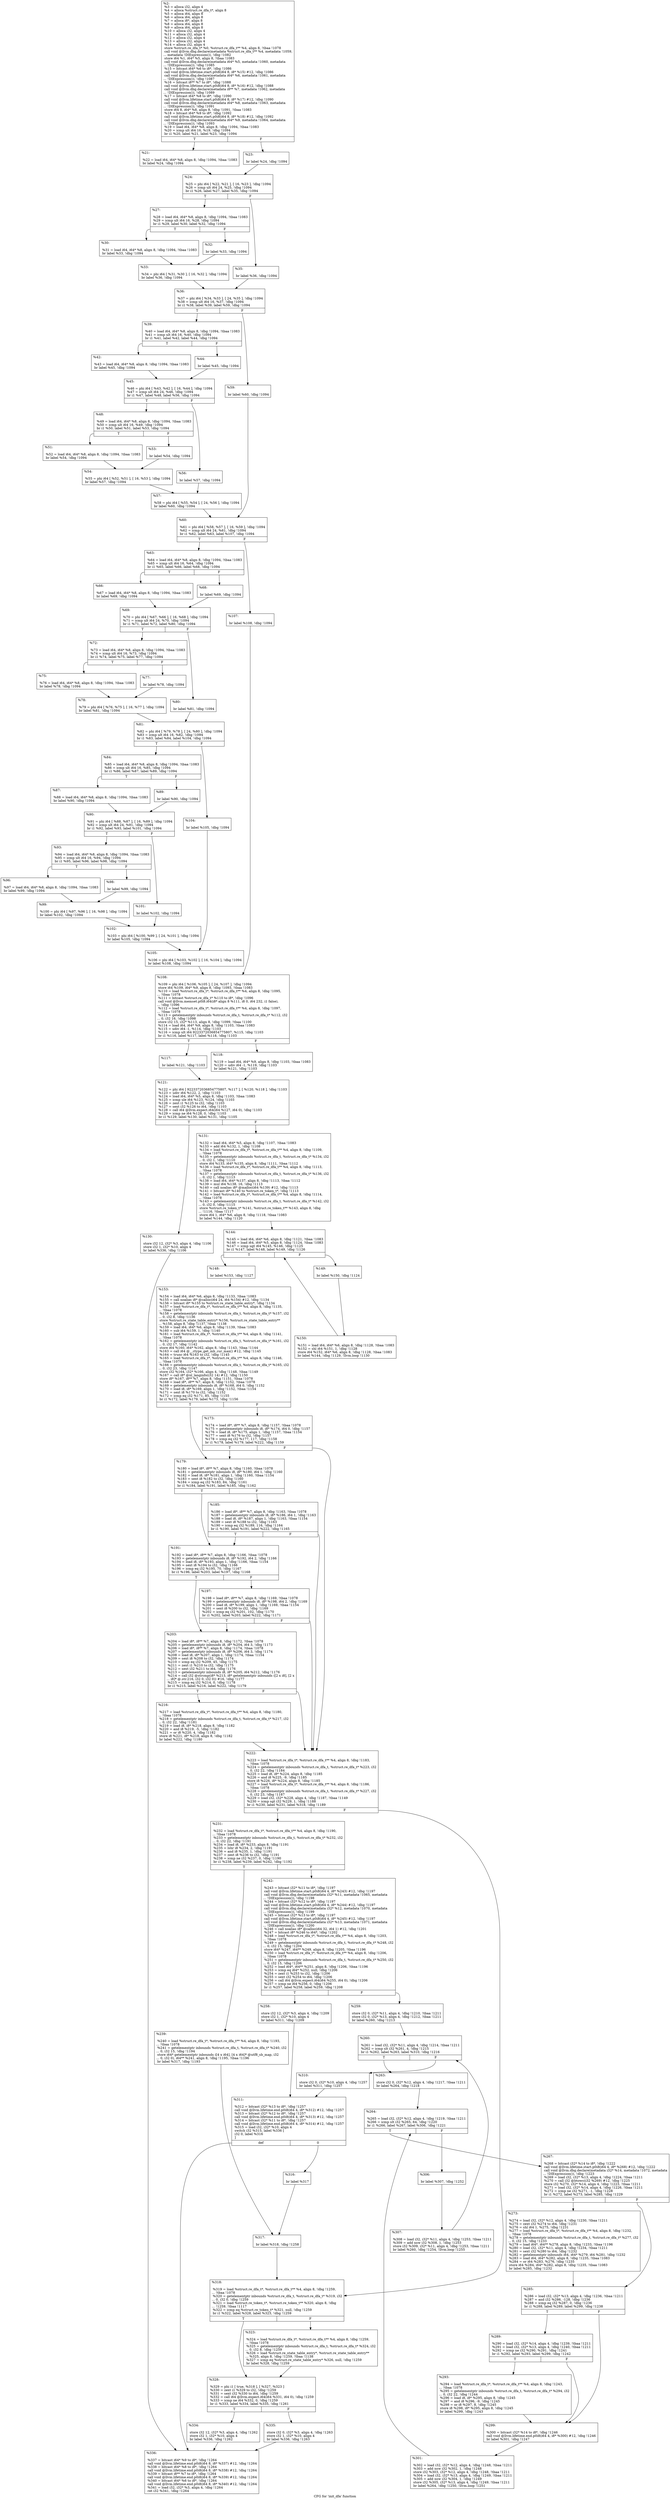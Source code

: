 digraph "CFG for 'init_dfa' function" {
	label="CFG for 'init_dfa' function";

	Node0xaa1770 [shape=record,label="{%2:\l  %3 = alloca i32, align 4\l  %4 = alloca %struct.re_dfa_t*, align 8\l  %5 = alloca i64, align 8\l  %6 = alloca i64, align 8\l  %7 = alloca i8*, align 8\l  %8 = alloca i64, align 8\l  %9 = alloca i64, align 8\l  %10 = alloca i32, align 4\l  %11 = alloca i32, align 4\l  %12 = alloca i32, align 4\l  %13 = alloca i32, align 4\l  %14 = alloca i32, align 4\l  store %struct.re_dfa_t* %0, %struct.re_dfa_t** %4, align 8, !tbaa !1078\l  call void @llvm.dbg.declare(metadata %struct.re_dfa_t** %4, metadata !1059,\l... metadata !DIExpression()), !dbg !1082\l  store i64 %1, i64* %5, align 8, !tbaa !1083\l  call void @llvm.dbg.declare(metadata i64* %5, metadata !1060, metadata\l... !DIExpression()), !dbg !1085\l  %15 = bitcast i64* %6 to i8*, !dbg !1086\l  call void @llvm.lifetime.start.p0i8(i64 8, i8* %15) #12, !dbg !1086\l  call void @llvm.dbg.declare(metadata i64* %6, metadata !1061, metadata\l... !DIExpression()), !dbg !1087\l  %16 = bitcast i8** %7 to i8*, !dbg !1088\l  call void @llvm.lifetime.start.p0i8(i64 8, i8* %16) #12, !dbg !1088\l  call void @llvm.dbg.declare(metadata i8** %7, metadata !1062, metadata\l... !DIExpression()), !dbg !1089\l  %17 = bitcast i64* %8 to i8*, !dbg !1090\l  call void @llvm.lifetime.start.p0i8(i64 8, i8* %17) #12, !dbg !1090\l  call void @llvm.dbg.declare(metadata i64* %8, metadata !1063, metadata\l... !DIExpression()), !dbg !1091\l  store i64 8, i64* %8, align 8, !dbg !1091, !tbaa !1083\l  %18 = bitcast i64* %9 to i8*, !dbg !1092\l  call void @llvm.lifetime.start.p0i8(i64 8, i8* %18) #12, !dbg !1092\l  call void @llvm.dbg.declare(metadata i64* %9, metadata !1064, metadata\l... !DIExpression()), !dbg !1093\l  %19 = load i64, i64* %8, align 8, !dbg !1094, !tbaa !1083\l  %20 = icmp ult i64 16, %19, !dbg !1094\l  br i1 %20, label %21, label %23, !dbg !1094\l|{<s0>T|<s1>F}}"];
	Node0xaa1770:s0 -> Node0xaa1b00;
	Node0xaa1770:s1 -> Node0xaa1b50;
	Node0xaa1b00 [shape=record,label="{%21:\l\l  %22 = load i64, i64* %8, align 8, !dbg !1094, !tbaa !1083\l  br label %24, !dbg !1094\l}"];
	Node0xaa1b00 -> Node0xaa1ba0;
	Node0xaa1b50 [shape=record,label="{%23:\l\l  br label %24, !dbg !1094\l}"];
	Node0xaa1b50 -> Node0xaa1ba0;
	Node0xaa1ba0 [shape=record,label="{%24:\l\l  %25 = phi i64 [ %22, %21 ], [ 16, %23 ], !dbg !1094\l  %26 = icmp ult i64 24, %25, !dbg !1094\l  br i1 %26, label %27, label %35, !dbg !1094\l|{<s0>T|<s1>F}}"];
	Node0xaa1ba0:s0 -> Node0xaa1bf0;
	Node0xaa1ba0:s1 -> Node0xaa1d30;
	Node0xaa1bf0 [shape=record,label="{%27:\l\l  %28 = load i64, i64* %8, align 8, !dbg !1094, !tbaa !1083\l  %29 = icmp ult i64 16, %28, !dbg !1094\l  br i1 %29, label %30, label %32, !dbg !1094\l|{<s0>T|<s1>F}}"];
	Node0xaa1bf0:s0 -> Node0xaa1c40;
	Node0xaa1bf0:s1 -> Node0xaa1c90;
	Node0xaa1c40 [shape=record,label="{%30:\l\l  %31 = load i64, i64* %8, align 8, !dbg !1094, !tbaa !1083\l  br label %33, !dbg !1094\l}"];
	Node0xaa1c40 -> Node0xaa1ce0;
	Node0xaa1c90 [shape=record,label="{%32:\l\l  br label %33, !dbg !1094\l}"];
	Node0xaa1c90 -> Node0xaa1ce0;
	Node0xaa1ce0 [shape=record,label="{%33:\l\l  %34 = phi i64 [ %31, %30 ], [ 16, %32 ], !dbg !1094\l  br label %36, !dbg !1094\l}"];
	Node0xaa1ce0 -> Node0xaa1d80;
	Node0xaa1d30 [shape=record,label="{%35:\l\l  br label %36, !dbg !1094\l}"];
	Node0xaa1d30 -> Node0xaa1d80;
	Node0xaa1d80 [shape=record,label="{%36:\l\l  %37 = phi i64 [ %34, %33 ], [ 24, %35 ], !dbg !1094\l  %38 = icmp ult i64 16, %37, !dbg !1094\l  br i1 %38, label %39, label %59, !dbg !1094\l|{<s0>T|<s1>F}}"];
	Node0xaa1d80:s0 -> Node0xaa1dd0;
	Node0xaa1d80:s1 -> Node0xaa20f0;
	Node0xaa1dd0 [shape=record,label="{%39:\l\l  %40 = load i64, i64* %8, align 8, !dbg !1094, !tbaa !1083\l  %41 = icmp ult i64 16, %40, !dbg !1094\l  br i1 %41, label %42, label %44, !dbg !1094\l|{<s0>T|<s1>F}}"];
	Node0xaa1dd0:s0 -> Node0xaa1e20;
	Node0xaa1dd0:s1 -> Node0xaa1e70;
	Node0xaa1e20 [shape=record,label="{%42:\l\l  %43 = load i64, i64* %8, align 8, !dbg !1094, !tbaa !1083\l  br label %45, !dbg !1094\l}"];
	Node0xaa1e20 -> Node0xaa1ec0;
	Node0xaa1e70 [shape=record,label="{%44:\l\l  br label %45, !dbg !1094\l}"];
	Node0xaa1e70 -> Node0xaa1ec0;
	Node0xaa1ec0 [shape=record,label="{%45:\l\l  %46 = phi i64 [ %43, %42 ], [ 16, %44 ], !dbg !1094\l  %47 = icmp ult i64 24, %46, !dbg !1094\l  br i1 %47, label %48, label %56, !dbg !1094\l|{<s0>T|<s1>F}}"];
	Node0xaa1ec0:s0 -> Node0xaa1f10;
	Node0xaa1ec0:s1 -> Node0xaa2050;
	Node0xaa1f10 [shape=record,label="{%48:\l\l  %49 = load i64, i64* %8, align 8, !dbg !1094, !tbaa !1083\l  %50 = icmp ult i64 16, %49, !dbg !1094\l  br i1 %50, label %51, label %53, !dbg !1094\l|{<s0>T|<s1>F}}"];
	Node0xaa1f10:s0 -> Node0xaa1f60;
	Node0xaa1f10:s1 -> Node0xaa1fb0;
	Node0xaa1f60 [shape=record,label="{%51:\l\l  %52 = load i64, i64* %8, align 8, !dbg !1094, !tbaa !1083\l  br label %54, !dbg !1094\l}"];
	Node0xaa1f60 -> Node0xaa2000;
	Node0xaa1fb0 [shape=record,label="{%53:\l\l  br label %54, !dbg !1094\l}"];
	Node0xaa1fb0 -> Node0xaa2000;
	Node0xaa2000 [shape=record,label="{%54:\l\l  %55 = phi i64 [ %52, %51 ], [ 16, %53 ], !dbg !1094\l  br label %57, !dbg !1094\l}"];
	Node0xaa2000 -> Node0xaa20a0;
	Node0xaa2050 [shape=record,label="{%56:\l\l  br label %57, !dbg !1094\l}"];
	Node0xaa2050 -> Node0xaa20a0;
	Node0xaa20a0 [shape=record,label="{%57:\l\l  %58 = phi i64 [ %55, %54 ], [ 24, %56 ], !dbg !1094\l  br label %60, !dbg !1094\l}"];
	Node0xaa20a0 -> Node0xaa2140;
	Node0xaa20f0 [shape=record,label="{%59:\l\l  br label %60, !dbg !1094\l}"];
	Node0xaa20f0 -> Node0xaa2140;
	Node0xaa2140 [shape=record,label="{%60:\l\l  %61 = phi i64 [ %58, %57 ], [ 16, %59 ], !dbg !1094\l  %62 = icmp ult i64 24, %61, !dbg !1094\l  br i1 %62, label %63, label %107, !dbg !1094\l|{<s0>T|<s1>F}}"];
	Node0xaa2140:s0 -> Node0xaa2190;
	Node0xaa2140:s1 -> Node0xaa2870;
	Node0xaa2190 [shape=record,label="{%63:\l\l  %64 = load i64, i64* %8, align 8, !dbg !1094, !tbaa !1083\l  %65 = icmp ult i64 16, %64, !dbg !1094\l  br i1 %65, label %66, label %68, !dbg !1094\l|{<s0>T|<s1>F}}"];
	Node0xaa2190:s0 -> Node0xaa21e0;
	Node0xaa2190:s1 -> Node0xaa2230;
	Node0xaa21e0 [shape=record,label="{%66:\l\l  %67 = load i64, i64* %8, align 8, !dbg !1094, !tbaa !1083\l  br label %69, !dbg !1094\l}"];
	Node0xaa21e0 -> Node0xaa2280;
	Node0xaa2230 [shape=record,label="{%68:\l\l  br label %69, !dbg !1094\l}"];
	Node0xaa2230 -> Node0xaa2280;
	Node0xaa2280 [shape=record,label="{%69:\l\l  %70 = phi i64 [ %67, %66 ], [ 16, %68 ], !dbg !1094\l  %71 = icmp ult i64 24, %70, !dbg !1094\l  br i1 %71, label %72, label %80, !dbg !1094\l|{<s0>T|<s1>F}}"];
	Node0xaa2280:s0 -> Node0xaa22d0;
	Node0xaa2280:s1 -> Node0xaa2410;
	Node0xaa22d0 [shape=record,label="{%72:\l\l  %73 = load i64, i64* %8, align 8, !dbg !1094, !tbaa !1083\l  %74 = icmp ult i64 16, %73, !dbg !1094\l  br i1 %74, label %75, label %77, !dbg !1094\l|{<s0>T|<s1>F}}"];
	Node0xaa22d0:s0 -> Node0xaa2320;
	Node0xaa22d0:s1 -> Node0xaa2370;
	Node0xaa2320 [shape=record,label="{%75:\l\l  %76 = load i64, i64* %8, align 8, !dbg !1094, !tbaa !1083\l  br label %78, !dbg !1094\l}"];
	Node0xaa2320 -> Node0xaa23c0;
	Node0xaa2370 [shape=record,label="{%77:\l\l  br label %78, !dbg !1094\l}"];
	Node0xaa2370 -> Node0xaa23c0;
	Node0xaa23c0 [shape=record,label="{%78:\l\l  %79 = phi i64 [ %76, %75 ], [ 16, %77 ], !dbg !1094\l  br label %81, !dbg !1094\l}"];
	Node0xaa23c0 -> Node0xaa2460;
	Node0xaa2410 [shape=record,label="{%80:\l\l  br label %81, !dbg !1094\l}"];
	Node0xaa2410 -> Node0xaa2460;
	Node0xaa2460 [shape=record,label="{%81:\l\l  %82 = phi i64 [ %79, %78 ], [ 24, %80 ], !dbg !1094\l  %83 = icmp ult i64 16, %82, !dbg !1094\l  br i1 %83, label %84, label %104, !dbg !1094\l|{<s0>T|<s1>F}}"];
	Node0xaa2460:s0 -> Node0xaa24b0;
	Node0xaa2460:s1 -> Node0xaa27d0;
	Node0xaa24b0 [shape=record,label="{%84:\l\l  %85 = load i64, i64* %8, align 8, !dbg !1094, !tbaa !1083\l  %86 = icmp ult i64 16, %85, !dbg !1094\l  br i1 %86, label %87, label %89, !dbg !1094\l|{<s0>T|<s1>F}}"];
	Node0xaa24b0:s0 -> Node0xaa2500;
	Node0xaa24b0:s1 -> Node0xaa2550;
	Node0xaa2500 [shape=record,label="{%87:\l\l  %88 = load i64, i64* %8, align 8, !dbg !1094, !tbaa !1083\l  br label %90, !dbg !1094\l}"];
	Node0xaa2500 -> Node0xaa25a0;
	Node0xaa2550 [shape=record,label="{%89:\l\l  br label %90, !dbg !1094\l}"];
	Node0xaa2550 -> Node0xaa25a0;
	Node0xaa25a0 [shape=record,label="{%90:\l\l  %91 = phi i64 [ %88, %87 ], [ 16, %89 ], !dbg !1094\l  %92 = icmp ult i64 24, %91, !dbg !1094\l  br i1 %92, label %93, label %101, !dbg !1094\l|{<s0>T|<s1>F}}"];
	Node0xaa25a0:s0 -> Node0xaa25f0;
	Node0xaa25a0:s1 -> Node0xaa2730;
	Node0xaa25f0 [shape=record,label="{%93:\l\l  %94 = load i64, i64* %8, align 8, !dbg !1094, !tbaa !1083\l  %95 = icmp ult i64 16, %94, !dbg !1094\l  br i1 %95, label %96, label %98, !dbg !1094\l|{<s0>T|<s1>F}}"];
	Node0xaa25f0:s0 -> Node0xaa2640;
	Node0xaa25f0:s1 -> Node0xaa2690;
	Node0xaa2640 [shape=record,label="{%96:\l\l  %97 = load i64, i64* %8, align 8, !dbg !1094, !tbaa !1083\l  br label %99, !dbg !1094\l}"];
	Node0xaa2640 -> Node0xaa26e0;
	Node0xaa2690 [shape=record,label="{%98:\l\l  br label %99, !dbg !1094\l}"];
	Node0xaa2690 -> Node0xaa26e0;
	Node0xaa26e0 [shape=record,label="{%99:\l\l  %100 = phi i64 [ %97, %96 ], [ 16, %98 ], !dbg !1094\l  br label %102, !dbg !1094\l}"];
	Node0xaa26e0 -> Node0xaa2780;
	Node0xaa2730 [shape=record,label="{%101:\l\l  br label %102, !dbg !1094\l}"];
	Node0xaa2730 -> Node0xaa2780;
	Node0xaa2780 [shape=record,label="{%102:\l\l  %103 = phi i64 [ %100, %99 ], [ 24, %101 ], !dbg !1094\l  br label %105, !dbg !1094\l}"];
	Node0xaa2780 -> Node0xaa2820;
	Node0xaa27d0 [shape=record,label="{%104:\l\l  br label %105, !dbg !1094\l}"];
	Node0xaa27d0 -> Node0xaa2820;
	Node0xaa2820 [shape=record,label="{%105:\l\l  %106 = phi i64 [ %103, %102 ], [ 16, %104 ], !dbg !1094\l  br label %108, !dbg !1094\l}"];
	Node0xaa2820 -> Node0xaa28c0;
	Node0xaa2870 [shape=record,label="{%107:\l\l  br label %108, !dbg !1094\l}"];
	Node0xaa2870 -> Node0xaa28c0;
	Node0xaa28c0 [shape=record,label="{%108:\l\l  %109 = phi i64 [ %106, %105 ], [ 24, %107 ], !dbg !1094\l  store i64 %109, i64* %9, align 8, !dbg !1093, !tbaa !1083\l  %110 = load %struct.re_dfa_t*, %struct.re_dfa_t** %4, align 8, !dbg !1095,\l... !tbaa !1078\l  %111 = bitcast %struct.re_dfa_t* %110 to i8*, !dbg !1096\l  call void @llvm.memset.p0i8.i64(i8* align 8 %111, i8 0, i64 232, i1 false),\l... !dbg !1096\l  %112 = load %struct.re_dfa_t*, %struct.re_dfa_t** %4, align 8, !dbg !1097,\l... !tbaa !1078\l  %113 = getelementptr inbounds %struct.re_dfa_t, %struct.re_dfa_t* %112, i32\l... 0, i32 16, !dbg !1098\l  store i32 15, i32* %113, align 8, !dbg !1099, !tbaa !1100\l  %114 = load i64, i64* %9, align 8, !dbg !1103, !tbaa !1083\l  %115 = udiv i64 -1, %114, !dbg !1103\l  %116 = icmp ult i64 9223372036854775807, %115, !dbg !1103\l  br i1 %116, label %117, label %118, !dbg !1103\l|{<s0>T|<s1>F}}"];
	Node0xaa28c0:s0 -> Node0xaa2910;
	Node0xaa28c0:s1 -> Node0xaa2960;
	Node0xaa2910 [shape=record,label="{%117:\l\l  br label %121, !dbg !1103\l}"];
	Node0xaa2910 -> Node0xaa29b0;
	Node0xaa2960 [shape=record,label="{%118:\l\l  %119 = load i64, i64* %9, align 8, !dbg !1103, !tbaa !1083\l  %120 = udiv i64 -1, %119, !dbg !1103\l  br label %121, !dbg !1103\l}"];
	Node0xaa2960 -> Node0xaa29b0;
	Node0xaa29b0 [shape=record,label="{%121:\l\l  %122 = phi i64 [ 9223372036854775807, %117 ], [ %120, %118 ], !dbg !1103\l  %123 = udiv i64 %122, 2, !dbg !1103\l  %124 = load i64, i64* %5, align 8, !dbg !1103, !tbaa !1083\l  %125 = icmp ule i64 %123, %124, !dbg !1103\l  %126 = zext i1 %125 to i32, !dbg !1103\l  %127 = sext i32 %126 to i64, !dbg !1103\l  %128 = call i64 @llvm.expect.i64(i64 %127, i64 0), !dbg !1103\l  %129 = icmp ne i64 %128, 0, !dbg !1103\l  br i1 %129, label %130, label %131, !dbg !1105\l|{<s0>T|<s1>F}}"];
	Node0xaa29b0:s0 -> Node0xaa2a00;
	Node0xaa29b0:s1 -> Node0xaa2a50;
	Node0xaa2a00 [shape=record,label="{%130:\l\l  store i32 12, i32* %3, align 4, !dbg !1106\l  store i32 1, i32* %10, align 4\l  br label %336, !dbg !1106\l}"];
	Node0xaa2a00 -> Node0xaa36d0;
	Node0xaa2a50 [shape=record,label="{%131:\l\l  %132 = load i64, i64* %5, align 8, !dbg !1107, !tbaa !1083\l  %133 = add i64 %132, 1, !dbg !1108\l  %134 = load %struct.re_dfa_t*, %struct.re_dfa_t** %4, align 8, !dbg !1109,\l... !tbaa !1078\l  %135 = getelementptr inbounds %struct.re_dfa_t, %struct.re_dfa_t* %134, i32\l... 0, i32 1, !dbg !1110\l  store i64 %133, i64* %135, align 8, !dbg !1111, !tbaa !1112\l  %136 = load %struct.re_dfa_t*, %struct.re_dfa_t** %4, align 8, !dbg !1113,\l... !tbaa !1078\l  %137 = getelementptr inbounds %struct.re_dfa_t, %struct.re_dfa_t* %136, i32\l... 0, i32 1, !dbg !1113\l  %138 = load i64, i64* %137, align 8, !dbg !1113, !tbaa !1112\l  %139 = mul i64 %138, 16, !dbg !1113\l  %140 = call noalias i8* @malloc(i64 %139) #12, !dbg !1113\l  %141 = bitcast i8* %140 to %struct.re_token_t*, !dbg !1113\l  %142 = load %struct.re_dfa_t*, %struct.re_dfa_t** %4, align 8, !dbg !1114,\l... !tbaa !1078\l  %143 = getelementptr inbounds %struct.re_dfa_t, %struct.re_dfa_t* %142, i32\l... 0, i32 0, !dbg !1115\l  store %struct.re_token_t* %141, %struct.re_token_t** %143, align 8, !dbg\l... !1116, !tbaa !1117\l  store i64 1, i64* %6, align 8, !dbg !1118, !tbaa !1083\l  br label %144, !dbg !1120\l}"];
	Node0xaa2a50 -> Node0xaa2aa0;
	Node0xaa2aa0 [shape=record,label="{%144:\l\l  %145 = load i64, i64* %6, align 8, !dbg !1121, !tbaa !1083\l  %146 = load i64, i64* %5, align 8, !dbg !1124, !tbaa !1083\l  %147 = icmp ugt i64 %145, %146, !dbg !1125\l  br i1 %147, label %148, label %149, !dbg !1126\l|{<s0>T|<s1>F}}"];
	Node0xaa2aa0:s0 -> Node0xaa2af0;
	Node0xaa2aa0:s1 -> Node0xaa2b40;
	Node0xaa2af0 [shape=record,label="{%148:\l\l  br label %153, !dbg !1127\l}"];
	Node0xaa2af0 -> Node0xaa2be0;
	Node0xaa2b40 [shape=record,label="{%149:\l\l  br label %150, !dbg !1124\l}"];
	Node0xaa2b40 -> Node0xaa2b90;
	Node0xaa2b90 [shape=record,label="{%150:\l\l  %151 = load i64, i64* %6, align 8, !dbg !1128, !tbaa !1083\l  %152 = shl i64 %151, 1, !dbg !1128\l  store i64 %152, i64* %6, align 8, !dbg !1128, !tbaa !1083\l  br label %144, !dbg !1129, !llvm.loop !1130\l}"];
	Node0xaa2b90 -> Node0xaa2aa0;
	Node0xaa2be0 [shape=record,label="{%153:\l\l  %154 = load i64, i64* %6, align 8, !dbg !1133, !tbaa !1083\l  %155 = call noalias i8* @calloc(i64 24, i64 %154) #12, !dbg !1134\l  %156 = bitcast i8* %155 to %struct.re_state_table_entry*, !dbg !1134\l  %157 = load %struct.re_dfa_t*, %struct.re_dfa_t** %4, align 8, !dbg !1135,\l... !tbaa !1078\l  %158 = getelementptr inbounds %struct.re_dfa_t, %struct.re_dfa_t* %157, i32\l... 0, i32 8, !dbg !1136\l  store %struct.re_state_table_entry* %156, %struct.re_state_table_entry**\l... %158, align 8, !dbg !1137, !tbaa !1138\l  %159 = load i64, i64* %6, align 8, !dbg !1139, !tbaa !1083\l  %160 = sub i64 %159, 1, !dbg !1140\l  %161 = load %struct.re_dfa_t*, %struct.re_dfa_t** %4, align 8, !dbg !1141,\l... !tbaa !1078\l  %162 = getelementptr inbounds %struct.re_dfa_t, %struct.re_dfa_t* %161, i32\l... 0, i32 17, !dbg !1142\l  store i64 %160, i64* %162, align 8, !dbg !1143, !tbaa !1144\l  %163 = call i64 @__ctype_get_mb_cur_max() #12, !dbg !1145\l  %164 = trunc i64 %163 to i32, !dbg !1145\l  %165 = load %struct.re_dfa_t*, %struct.re_dfa_t** %4, align 8, !dbg !1146,\l... !tbaa !1078\l  %166 = getelementptr inbounds %struct.re_dfa_t, %struct.re_dfa_t* %165, i32\l... 0, i32 23, !dbg !1147\l  store i32 %164, i32* %166, align 4, !dbg !1148, !tbaa !1149\l  %167 = call i8* @nl_langinfo(i32 14) #12, !dbg !1150\l  store i8* %167, i8** %7, align 8, !dbg !1151, !tbaa !1078\l  %168 = load i8*, i8** %7, align 8, !dbg !1152, !tbaa !1078\l  %169 = getelementptr inbounds i8, i8* %168, i64 0, !dbg !1152\l  %170 = load i8, i8* %169, align 1, !dbg !1152, !tbaa !1154\l  %171 = sext i8 %170 to i32, !dbg !1152\l  %172 = icmp eq i32 %171, 85, !dbg !1155\l  br i1 %172, label %179, label %173, !dbg !1156\l|{<s0>T|<s1>F}}"];
	Node0xaa2be0:s0 -> Node0xaa2c80;
	Node0xaa2be0:s1 -> Node0xaa2c30;
	Node0xaa2c30 [shape=record,label="{%173:\l\l  %174 = load i8*, i8** %7, align 8, !dbg !1157, !tbaa !1078\l  %175 = getelementptr inbounds i8, i8* %174, i64 0, !dbg !1157\l  %176 = load i8, i8* %175, align 1, !dbg !1157, !tbaa !1154\l  %177 = sext i8 %176 to i32, !dbg !1157\l  %178 = icmp eq i32 %177, 117, !dbg !1158\l  br i1 %178, label %179, label %222, !dbg !1159\l|{<s0>T|<s1>F}}"];
	Node0xaa2c30:s0 -> Node0xaa2c80;
	Node0xaa2c30:s1 -> Node0xaa2e60;
	Node0xaa2c80 [shape=record,label="{%179:\l\l  %180 = load i8*, i8** %7, align 8, !dbg !1160, !tbaa !1078\l  %181 = getelementptr inbounds i8, i8* %180, i64 1, !dbg !1160\l  %182 = load i8, i8* %181, align 1, !dbg !1160, !tbaa !1154\l  %183 = sext i8 %182 to i32, !dbg !1160\l  %184 = icmp eq i32 %183, 84, !dbg !1161\l  br i1 %184, label %191, label %185, !dbg !1162\l|{<s0>T|<s1>F}}"];
	Node0xaa2c80:s0 -> Node0xaa2d20;
	Node0xaa2c80:s1 -> Node0xaa2cd0;
	Node0xaa2cd0 [shape=record,label="{%185:\l\l  %186 = load i8*, i8** %7, align 8, !dbg !1163, !tbaa !1078\l  %187 = getelementptr inbounds i8, i8* %186, i64 1, !dbg !1163\l  %188 = load i8, i8* %187, align 1, !dbg !1163, !tbaa !1154\l  %189 = sext i8 %188 to i32, !dbg !1163\l  %190 = icmp eq i32 %189, 116, !dbg !1164\l  br i1 %190, label %191, label %222, !dbg !1165\l|{<s0>T|<s1>F}}"];
	Node0xaa2cd0:s0 -> Node0xaa2d20;
	Node0xaa2cd0:s1 -> Node0xaa2e60;
	Node0xaa2d20 [shape=record,label="{%191:\l\l  %192 = load i8*, i8** %7, align 8, !dbg !1166, !tbaa !1078\l  %193 = getelementptr inbounds i8, i8* %192, i64 2, !dbg !1166\l  %194 = load i8, i8* %193, align 1, !dbg !1166, !tbaa !1154\l  %195 = sext i8 %194 to i32, !dbg !1166\l  %196 = icmp eq i32 %195, 70, !dbg !1167\l  br i1 %196, label %203, label %197, !dbg !1168\l|{<s0>T|<s1>F}}"];
	Node0xaa2d20:s0 -> Node0xaa2dc0;
	Node0xaa2d20:s1 -> Node0xaa2d70;
	Node0xaa2d70 [shape=record,label="{%197:\l\l  %198 = load i8*, i8** %7, align 8, !dbg !1169, !tbaa !1078\l  %199 = getelementptr inbounds i8, i8* %198, i64 2, !dbg !1169\l  %200 = load i8, i8* %199, align 1, !dbg !1169, !tbaa !1154\l  %201 = sext i8 %200 to i32, !dbg !1169\l  %202 = icmp eq i32 %201, 102, !dbg !1170\l  br i1 %202, label %203, label %222, !dbg !1171\l|{<s0>T|<s1>F}}"];
	Node0xaa2d70:s0 -> Node0xaa2dc0;
	Node0xaa2d70:s1 -> Node0xaa2e60;
	Node0xaa2dc0 [shape=record,label="{%203:\l\l  %204 = load i8*, i8** %7, align 8, !dbg !1172, !tbaa !1078\l  %205 = getelementptr inbounds i8, i8* %204, i64 3, !dbg !1173\l  %206 = load i8*, i8** %7, align 8, !dbg !1174, !tbaa !1078\l  %207 = getelementptr inbounds i8, i8* %206, i64 3, !dbg !1174\l  %208 = load i8, i8* %207, align 1, !dbg !1174, !tbaa !1154\l  %209 = sext i8 %208 to i32, !dbg !1174\l  %210 = icmp eq i32 %209, 45, !dbg !1175\l  %211 = zext i1 %210 to i32, !dbg !1175\l  %212 = sext i32 %211 to i64, !dbg !1176\l  %213 = getelementptr inbounds i8, i8* %205, i64 %212, !dbg !1176\l  %214 = call i32 @strcmp(i8* %213, i8* getelementptr inbounds ([2 x i8], [2 x\l... i8]* @.str.216, i32 0, i32 0)) #16, !dbg !1177\l  %215 = icmp eq i32 %214, 0, !dbg !1178\l  br i1 %215, label %216, label %222, !dbg !1179\l|{<s0>T|<s1>F}}"];
	Node0xaa2dc0:s0 -> Node0xaa2e10;
	Node0xaa2dc0:s1 -> Node0xaa2e60;
	Node0xaa2e10 [shape=record,label="{%216:\l\l  %217 = load %struct.re_dfa_t*, %struct.re_dfa_t** %4, align 8, !dbg !1180,\l... !tbaa !1078\l  %218 = getelementptr inbounds %struct.re_dfa_t, %struct.re_dfa_t* %217, i32\l... 0, i32 22, !dbg !1181\l  %219 = load i8, i8* %218, align 8, !dbg !1182\l  %220 = and i8 %219, -5, !dbg !1182\l  %221 = or i8 %220, 4, !dbg !1182\l  store i8 %221, i8* %218, align 8, !dbg !1182\l  br label %222, !dbg !1180\l}"];
	Node0xaa2e10 -> Node0xaa2e60;
	Node0xaa2e60 [shape=record,label="{%222:\l\l  %223 = load %struct.re_dfa_t*, %struct.re_dfa_t** %4, align 8, !dbg !1183,\l... !tbaa !1078\l  %224 = getelementptr inbounds %struct.re_dfa_t, %struct.re_dfa_t* %223, i32\l... 0, i32 22, !dbg !1184\l  %225 = load i8, i8* %224, align 8, !dbg !1185\l  %226 = and i8 %225, -9, !dbg !1185\l  store i8 %226, i8* %224, align 8, !dbg !1185\l  %227 = load %struct.re_dfa_t*, %struct.re_dfa_t** %4, align 8, !dbg !1186,\l... !tbaa !1078\l  %228 = getelementptr inbounds %struct.re_dfa_t, %struct.re_dfa_t* %227, i32\l... 0, i32 23, !dbg !1187\l  %229 = load i32, i32* %228, align 4, !dbg !1187, !tbaa !1149\l  %230 = icmp sgt i32 %229, 1, !dbg !1188\l  br i1 %230, label %231, label %318, !dbg !1189\l|{<s0>T|<s1>F}}"];
	Node0xaa2e60:s0 -> Node0xaa2eb0;
	Node0xaa2e60:s1 -> Node0xaa3540;
	Node0xaa2eb0 [shape=record,label="{%231:\l\l  %232 = load %struct.re_dfa_t*, %struct.re_dfa_t** %4, align 8, !dbg !1190,\l... !tbaa !1078\l  %233 = getelementptr inbounds %struct.re_dfa_t, %struct.re_dfa_t* %232, i32\l... 0, i32 22, !dbg !1191\l  %234 = load i8, i8* %233, align 8, !dbg !1191\l  %235 = lshr i8 %234, 2, !dbg !1191\l  %236 = and i8 %235, 1, !dbg !1191\l  %237 = zext i8 %236 to i32, !dbg !1191\l  %238 = icmp ne i32 %237, 0, !dbg !1190\l  br i1 %238, label %239, label %242, !dbg !1192\l|{<s0>T|<s1>F}}"];
	Node0xaa2eb0:s0 -> Node0xaa2f00;
	Node0xaa2eb0:s1 -> Node0xaa2f50;
	Node0xaa2f00 [shape=record,label="{%239:\l\l  %240 = load %struct.re_dfa_t*, %struct.re_dfa_t** %4, align 8, !dbg !1193,\l... !tbaa !1078\l  %241 = getelementptr inbounds %struct.re_dfa_t, %struct.re_dfa_t* %240, i32\l... 0, i32 15, !dbg !1194\l  store i64* getelementptr inbounds ([4 x i64], [4 x i64]* @utf8_sb_map, i32\l... 0, i32 0), i64** %241, align 8, !dbg !1195, !tbaa !1196\l  br label %317, !dbg !1193\l}"];
	Node0xaa2f00 -> Node0xaa34f0;
	Node0xaa2f50 [shape=record,label="{%242:\l\l  %243 = bitcast i32* %11 to i8*, !dbg !1197\l  call void @llvm.lifetime.start.p0i8(i64 4, i8* %243) #12, !dbg !1197\l  call void @llvm.dbg.declare(metadata i32* %11, metadata !1065, metadata\l... !DIExpression()), !dbg !1198\l  %244 = bitcast i32* %12 to i8*, !dbg !1197\l  call void @llvm.lifetime.start.p0i8(i64 4, i8* %244) #12, !dbg !1197\l  call void @llvm.dbg.declare(metadata i32* %12, metadata !1070, metadata\l... !DIExpression()), !dbg !1199\l  %245 = bitcast i32* %13 to i8*, !dbg !1197\l  call void @llvm.lifetime.start.p0i8(i64 4, i8* %245) #12, !dbg !1197\l  call void @llvm.dbg.declare(metadata i32* %13, metadata !1071, metadata\l... !DIExpression()), !dbg !1200\l  %246 = call noalias i8* @calloc(i64 32, i64 1) #12, !dbg !1201\l  %247 = bitcast i8* %246 to i64*, !dbg !1202\l  %248 = load %struct.re_dfa_t*, %struct.re_dfa_t** %4, align 8, !dbg !1203,\l... !tbaa !1078\l  %249 = getelementptr inbounds %struct.re_dfa_t, %struct.re_dfa_t* %248, i32\l... 0, i32 15, !dbg !1204\l  store i64* %247, i64** %249, align 8, !dbg !1205, !tbaa !1196\l  %250 = load %struct.re_dfa_t*, %struct.re_dfa_t** %4, align 8, !dbg !1206,\l... !tbaa !1078\l  %251 = getelementptr inbounds %struct.re_dfa_t, %struct.re_dfa_t* %250, i32\l... 0, i32 15, !dbg !1206\l  %252 = load i64*, i64** %251, align 8, !dbg !1206, !tbaa !1196\l  %253 = icmp eq i64* %252, null, !dbg !1206\l  %254 = zext i1 %253 to i32, !dbg !1206\l  %255 = sext i32 %254 to i64, !dbg !1206\l  %256 = call i64 @llvm.expect.i64(i64 %255, i64 0), !dbg !1206\l  %257 = icmp ne i64 %256, 0, !dbg !1206\l  br i1 %257, label %258, label %259, !dbg !1208\l|{<s0>T|<s1>F}}"];
	Node0xaa2f50:s0 -> Node0xaa2fa0;
	Node0xaa2f50:s1 -> Node0xaa2ff0;
	Node0xaa2fa0 [shape=record,label="{%258:\l\l  store i32 12, i32* %3, align 4, !dbg !1209\l  store i32 1, i32* %10, align 4\l  br label %311, !dbg !1209\l}"];
	Node0xaa2fa0 -> Node0xaa3450;
	Node0xaa2ff0 [shape=record,label="{%259:\l\l  store i32 0, i32* %11, align 4, !dbg !1210, !tbaa !1211\l  store i32 0, i32* %13, align 4, !dbg !1212, !tbaa !1211\l  br label %260, !dbg !1213\l}"];
	Node0xaa2ff0 -> Node0xaa3040;
	Node0xaa3040 [shape=record,label="{%260:\l\l  %261 = load i32, i32* %11, align 4, !dbg !1214, !tbaa !1211\l  %262 = icmp slt i32 %261, 4, !dbg !1215\l  br i1 %262, label %263, label %310, !dbg !1216\l|{<s0>T|<s1>F}}"];
	Node0xaa3040:s0 -> Node0xaa3090;
	Node0xaa3040:s1 -> Node0xaa3400;
	Node0xaa3090 [shape=record,label="{%263:\l\l  store i32 0, i32* %12, align 4, !dbg !1217, !tbaa !1211\l  br label %264, !dbg !1218\l}"];
	Node0xaa3090 -> Node0xaa30e0;
	Node0xaa30e0 [shape=record,label="{%264:\l\l  %265 = load i32, i32* %12, align 4, !dbg !1219, !tbaa !1211\l  %266 = icmp slt i32 %265, 64, !dbg !1220\l  br i1 %266, label %267, label %306, !dbg !1221\l|{<s0>T|<s1>F}}"];
	Node0xaa30e0:s0 -> Node0xaa3130;
	Node0xaa30e0:s1 -> Node0xaa3360;
	Node0xaa3130 [shape=record,label="{%267:\l\l  %268 = bitcast i32* %14 to i8*, !dbg !1222\l  call void @llvm.lifetime.start.p0i8(i64 4, i8* %268) #12, !dbg !1222\l  call void @llvm.dbg.declare(metadata i32* %14, metadata !1072, metadata\l... !DIExpression()), !dbg !1223\l  %269 = load i32, i32* %13, align 4, !dbg !1224, !tbaa !1211\l  %270 = call i32 @btowc(i32 %269) #12, !dbg !1225\l  store i32 %270, i32* %14, align 4, !dbg !1223, !tbaa !1211\l  %271 = load i32, i32* %14, align 4, !dbg !1226, !tbaa !1211\l  %272 = icmp ne i32 %271, -1, !dbg !1228\l  br i1 %272, label %273, label %285, !dbg !1229\l|{<s0>T|<s1>F}}"];
	Node0xaa3130:s0 -> Node0xaa3180;
	Node0xaa3130:s1 -> Node0xaa31d0;
	Node0xaa3180 [shape=record,label="{%273:\l\l  %274 = load i32, i32* %12, align 4, !dbg !1230, !tbaa !1211\l  %275 = zext i32 %274 to i64, !dbg !1231\l  %276 = shl i64 1, %275, !dbg !1231\l  %277 = load %struct.re_dfa_t*, %struct.re_dfa_t** %4, align 8, !dbg !1232,\l... !tbaa !1078\l  %278 = getelementptr inbounds %struct.re_dfa_t, %struct.re_dfa_t* %277, i32\l... 0, i32 15, !dbg !1233\l  %279 = load i64*, i64** %278, align 8, !dbg !1233, !tbaa !1196\l  %280 = load i32, i32* %11, align 4, !dbg !1234, !tbaa !1211\l  %281 = sext i32 %280 to i64, !dbg !1232\l  %282 = getelementptr inbounds i64, i64* %279, i64 %281, !dbg !1232\l  %283 = load i64, i64* %282, align 8, !dbg !1235, !tbaa !1083\l  %284 = or i64 %283, %276, !dbg !1235\l  store i64 %284, i64* %282, align 8, !dbg !1235, !tbaa !1083\l  br label %285, !dbg !1232\l}"];
	Node0xaa3180 -> Node0xaa31d0;
	Node0xaa31d0 [shape=record,label="{%285:\l\l  %286 = load i32, i32* %13, align 4, !dbg !1236, !tbaa !1211\l  %287 = and i32 %286, -128, !dbg !1236\l  %288 = icmp eq i32 %287, 0, !dbg !1236\l  br i1 %288, label %289, label %299, !dbg !1238\l|{<s0>T|<s1>F}}"];
	Node0xaa31d0:s0 -> Node0xaa3220;
	Node0xaa31d0:s1 -> Node0xaa32c0;
	Node0xaa3220 [shape=record,label="{%289:\l\l  %290 = load i32, i32* %14, align 4, !dbg !1239, !tbaa !1211\l  %291 = load i32, i32* %13, align 4, !dbg !1240, !tbaa !1211\l  %292 = icmp ne i32 %290, %291, !dbg !1241\l  br i1 %292, label %293, label %299, !dbg !1242\l|{<s0>T|<s1>F}}"];
	Node0xaa3220:s0 -> Node0xaa3270;
	Node0xaa3220:s1 -> Node0xaa32c0;
	Node0xaa3270 [shape=record,label="{%293:\l\l  %294 = load %struct.re_dfa_t*, %struct.re_dfa_t** %4, align 8, !dbg !1243,\l... !tbaa !1078\l  %295 = getelementptr inbounds %struct.re_dfa_t, %struct.re_dfa_t* %294, i32\l... 0, i32 22, !dbg !1244\l  %296 = load i8, i8* %295, align 8, !dbg !1245\l  %297 = and i8 %296, -9, !dbg !1245\l  %298 = or i8 %297, 8, !dbg !1245\l  store i8 %298, i8* %295, align 8, !dbg !1245\l  br label %299, !dbg !1243\l}"];
	Node0xaa3270 -> Node0xaa32c0;
	Node0xaa32c0 [shape=record,label="{%299:\l\l  %300 = bitcast i32* %14 to i8*, !dbg !1246\l  call void @llvm.lifetime.end.p0i8(i64 4, i8* %300) #12, !dbg !1246\l  br label %301, !dbg !1247\l}"];
	Node0xaa32c0 -> Node0xaa3310;
	Node0xaa3310 [shape=record,label="{%301:\l\l  %302 = load i32, i32* %12, align 4, !dbg !1248, !tbaa !1211\l  %303 = add nsw i32 %302, 1, !dbg !1248\l  store i32 %303, i32* %12, align 4, !dbg !1248, !tbaa !1211\l  %304 = load i32, i32* %13, align 4, !dbg !1249, !tbaa !1211\l  %305 = add nsw i32 %304, 1, !dbg !1249\l  store i32 %305, i32* %13, align 4, !dbg !1249, !tbaa !1211\l  br label %264, !dbg !1250, !llvm.loop !1251\l}"];
	Node0xaa3310 -> Node0xaa30e0;
	Node0xaa3360 [shape=record,label="{%306:\l\l  br label %307, !dbg !1252\l}"];
	Node0xaa3360 -> Node0xaa33b0;
	Node0xaa33b0 [shape=record,label="{%307:\l\l  %308 = load i32, i32* %11, align 4, !dbg !1253, !tbaa !1211\l  %309 = add nsw i32 %308, 1, !dbg !1253\l  store i32 %309, i32* %11, align 4, !dbg !1253, !tbaa !1211\l  br label %260, !dbg !1254, !llvm.loop !1255\l}"];
	Node0xaa33b0 -> Node0xaa3040;
	Node0xaa3400 [shape=record,label="{%310:\l\l  store i32 0, i32* %10, align 4, !dbg !1257\l  br label %311, !dbg !1257\l}"];
	Node0xaa3400 -> Node0xaa3450;
	Node0xaa3450 [shape=record,label="{%311:\l\l  %312 = bitcast i32* %13 to i8*, !dbg !1257\l  call void @llvm.lifetime.end.p0i8(i64 4, i8* %312) #12, !dbg !1257\l  %313 = bitcast i32* %12 to i8*, !dbg !1257\l  call void @llvm.lifetime.end.p0i8(i64 4, i8* %313) #12, !dbg !1257\l  %314 = bitcast i32* %11 to i8*, !dbg !1257\l  call void @llvm.lifetime.end.p0i8(i64 4, i8* %314) #12, !dbg !1257\l  %315 = load i32, i32* %10, align 4\l  switch i32 %315, label %336 [\l    i32 0, label %316\l  ]\l|{<s0>def|<s1>0}}"];
	Node0xaa3450:s0 -> Node0xaa36d0;
	Node0xaa3450:s1 -> Node0xaa34a0;
	Node0xaa34a0 [shape=record,label="{%316:\l\l  br label %317\l}"];
	Node0xaa34a0 -> Node0xaa34f0;
	Node0xaa34f0 [shape=record,label="{%317:\l\l  br label %318, !dbg !1258\l}"];
	Node0xaa34f0 -> Node0xaa3540;
	Node0xaa3540 [shape=record,label="{%318:\l\l  %319 = load %struct.re_dfa_t*, %struct.re_dfa_t** %4, align 8, !dbg !1259,\l... !tbaa !1078\l  %320 = getelementptr inbounds %struct.re_dfa_t, %struct.re_dfa_t* %319, i32\l... 0, i32 0, !dbg !1259\l  %321 = load %struct.re_token_t*, %struct.re_token_t** %320, align 8, !dbg\l... !1259, !tbaa !1117\l  %322 = icmp eq %struct.re_token_t* %321, null, !dbg !1259\l  br i1 %322, label %328, label %323, !dbg !1259\l|{<s0>T|<s1>F}}"];
	Node0xaa3540:s0 -> Node0xaa35e0;
	Node0xaa3540:s1 -> Node0xaa3590;
	Node0xaa3590 [shape=record,label="{%323:\l\l  %324 = load %struct.re_dfa_t*, %struct.re_dfa_t** %4, align 8, !dbg !1259,\l... !tbaa !1078\l  %325 = getelementptr inbounds %struct.re_dfa_t, %struct.re_dfa_t* %324, i32\l... 0, i32 8, !dbg !1259\l  %326 = load %struct.re_state_table_entry*, %struct.re_state_table_entry**\l... %325, align 8, !dbg !1259, !tbaa !1138\l  %327 = icmp eq %struct.re_state_table_entry* %326, null, !dbg !1259\l  br label %328, !dbg !1259\l}"];
	Node0xaa3590 -> Node0xaa35e0;
	Node0xaa35e0 [shape=record,label="{%328:\l\l  %329 = phi i1 [ true, %318 ], [ %327, %323 ]\l  %330 = zext i1 %329 to i32, !dbg !1259\l  %331 = sext i32 %330 to i64, !dbg !1259\l  %332 = call i64 @llvm.expect.i64(i64 %331, i64 0), !dbg !1259\l  %333 = icmp ne i64 %332, 0, !dbg !1259\l  br i1 %333, label %334, label %335, !dbg !1261\l|{<s0>T|<s1>F}}"];
	Node0xaa35e0:s0 -> Node0xaa3630;
	Node0xaa35e0:s1 -> Node0xaa3680;
	Node0xaa3630 [shape=record,label="{%334:\l\l  store i32 12, i32* %3, align 4, !dbg !1262\l  store i32 1, i32* %10, align 4\l  br label %336, !dbg !1262\l}"];
	Node0xaa3630 -> Node0xaa36d0;
	Node0xaa3680 [shape=record,label="{%335:\l\l  store i32 0, i32* %3, align 4, !dbg !1263\l  store i32 1, i32* %10, align 4\l  br label %336, !dbg !1263\l}"];
	Node0xaa3680 -> Node0xaa36d0;
	Node0xaa36d0 [shape=record,label="{%336:\l\l  %337 = bitcast i64* %9 to i8*, !dbg !1264\l  call void @llvm.lifetime.end.p0i8(i64 8, i8* %337) #12, !dbg !1264\l  %338 = bitcast i64* %8 to i8*, !dbg !1264\l  call void @llvm.lifetime.end.p0i8(i64 8, i8* %338) #12, !dbg !1264\l  %339 = bitcast i8** %7 to i8*, !dbg !1264\l  call void @llvm.lifetime.end.p0i8(i64 8, i8* %339) #12, !dbg !1264\l  %340 = bitcast i64* %6 to i8*, !dbg !1264\l  call void @llvm.lifetime.end.p0i8(i64 8, i8* %340) #12, !dbg !1264\l  %341 = load i32, i32* %3, align 4, !dbg !1264\l  ret i32 %341, !dbg !1264\l}"];
}
